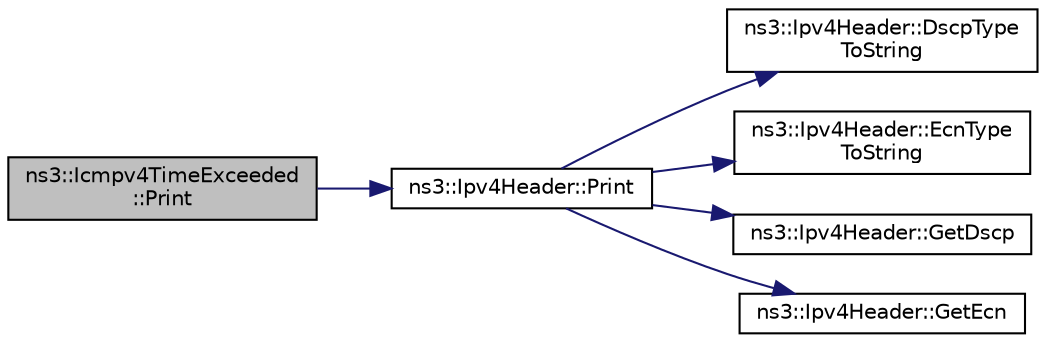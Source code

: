 digraph "ns3::Icmpv4TimeExceeded::Print"
{
 // LATEX_PDF_SIZE
  edge [fontname="Helvetica",fontsize="10",labelfontname="Helvetica",labelfontsize="10"];
  node [fontname="Helvetica",fontsize="10",shape=record];
  rankdir="LR";
  Node1 [label="ns3::Icmpv4TimeExceeded\l::Print",height=0.2,width=0.4,color="black", fillcolor="grey75", style="filled", fontcolor="black",tooltip=" "];
  Node1 -> Node2 [color="midnightblue",fontsize="10",style="solid",fontname="Helvetica"];
  Node2 [label="ns3::Ipv4Header::Print",height=0.2,width=0.4,color="black", fillcolor="white", style="filled",URL="$classns3_1_1_ipv4_header.html#a44753614a79ba9fed4b46f345fbf079a",tooltip=" "];
  Node2 -> Node3 [color="midnightblue",fontsize="10",style="solid",fontname="Helvetica"];
  Node3 [label="ns3::Ipv4Header::DscpType\lToString",height=0.2,width=0.4,color="black", fillcolor="white", style="filled",URL="$classns3_1_1_ipv4_header.html#ab9baa409d4bbf37642d94715aa7dd0ec",tooltip=" "];
  Node2 -> Node4 [color="midnightblue",fontsize="10",style="solid",fontname="Helvetica"];
  Node4 [label="ns3::Ipv4Header::EcnType\lToString",height=0.2,width=0.4,color="black", fillcolor="white", style="filled",URL="$classns3_1_1_ipv4_header.html#a1feff9bb7847031dd3bc1e5e5b3eb2c1",tooltip=" "];
  Node2 -> Node5 [color="midnightblue",fontsize="10",style="solid",fontname="Helvetica"];
  Node5 [label="ns3::Ipv4Header::GetDscp",height=0.2,width=0.4,color="black", fillcolor="white", style="filled",URL="$classns3_1_1_ipv4_header.html#a05c18cd180e393048f86b217e9367787",tooltip=" "];
  Node2 -> Node6 [color="midnightblue",fontsize="10",style="solid",fontname="Helvetica"];
  Node6 [label="ns3::Ipv4Header::GetEcn",height=0.2,width=0.4,color="black", fillcolor="white", style="filled",URL="$classns3_1_1_ipv4_header.html#a8f7b842ed8029c5ea4116418a89543ea",tooltip=" "];
}
